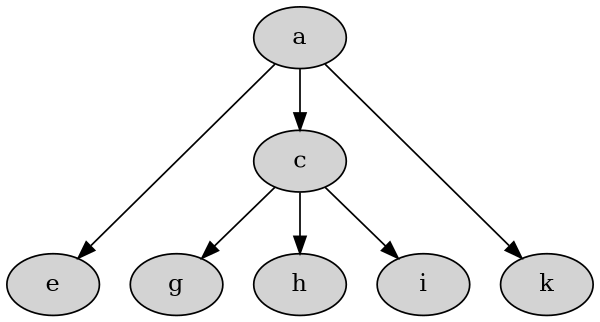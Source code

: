 digraph bct {
  size="4,4";
  node [color=black, fillcolor=lightgray, style=filled];

  root[label="a"]

  c4[label="e"]
  c2[label="c"]
  c10[label="k"]

  c6[label="g"]
  c7[label="h"]
  c8[label="i"]


  root -> c4;
  root -> c2;
  root -> c10;

  c2 -> c6;
  c2 -> c7;
  c2 -> c8;

  {rank=same; c4 c6 c7 c8 c10}
}
